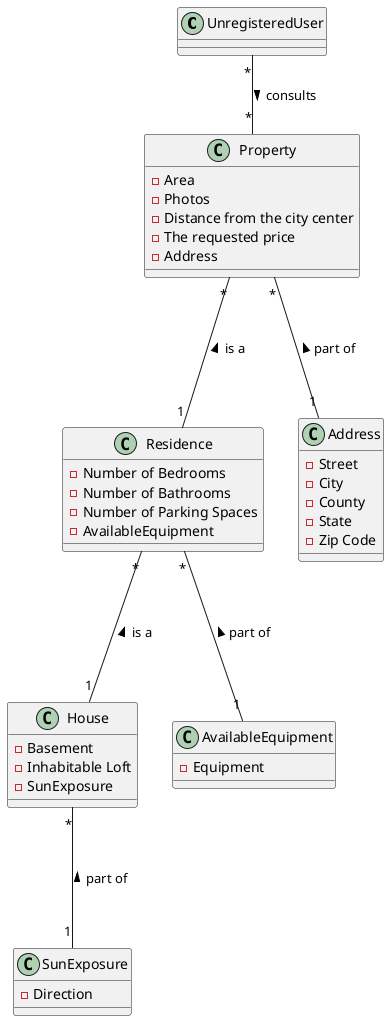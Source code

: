 @startuml

skinparam groupInheritance 2

class UnregisteredUser {
}

class Property {
- Area
- Photos
- Distance from the city center
- The requested price
- Address
}


class Residence {
- Number of Bedrooms
- Number of Bathrooms
- Number of Parking Spaces
- AvailableEquipment
 }


class House {
- Basement
- Inhabitable Loft
- SunExposure
}


class SunExposure {
- Direction
}


class Address {
- Street
- City
- County
- State
- Zip Code
}


class AvailableEquipment {
- Equipment
}


UnregisteredUser "*" -- "*" Property: consults >

Property "*" --- "1" Residence: is a <
Property "*" --- "1" Address : part of <

Residence "*" --- "1" AvailableEquipment : part of <
Residence "*" --- "1" House : is a <

House "*" --- "1" SunExposure : part of <

@enduml